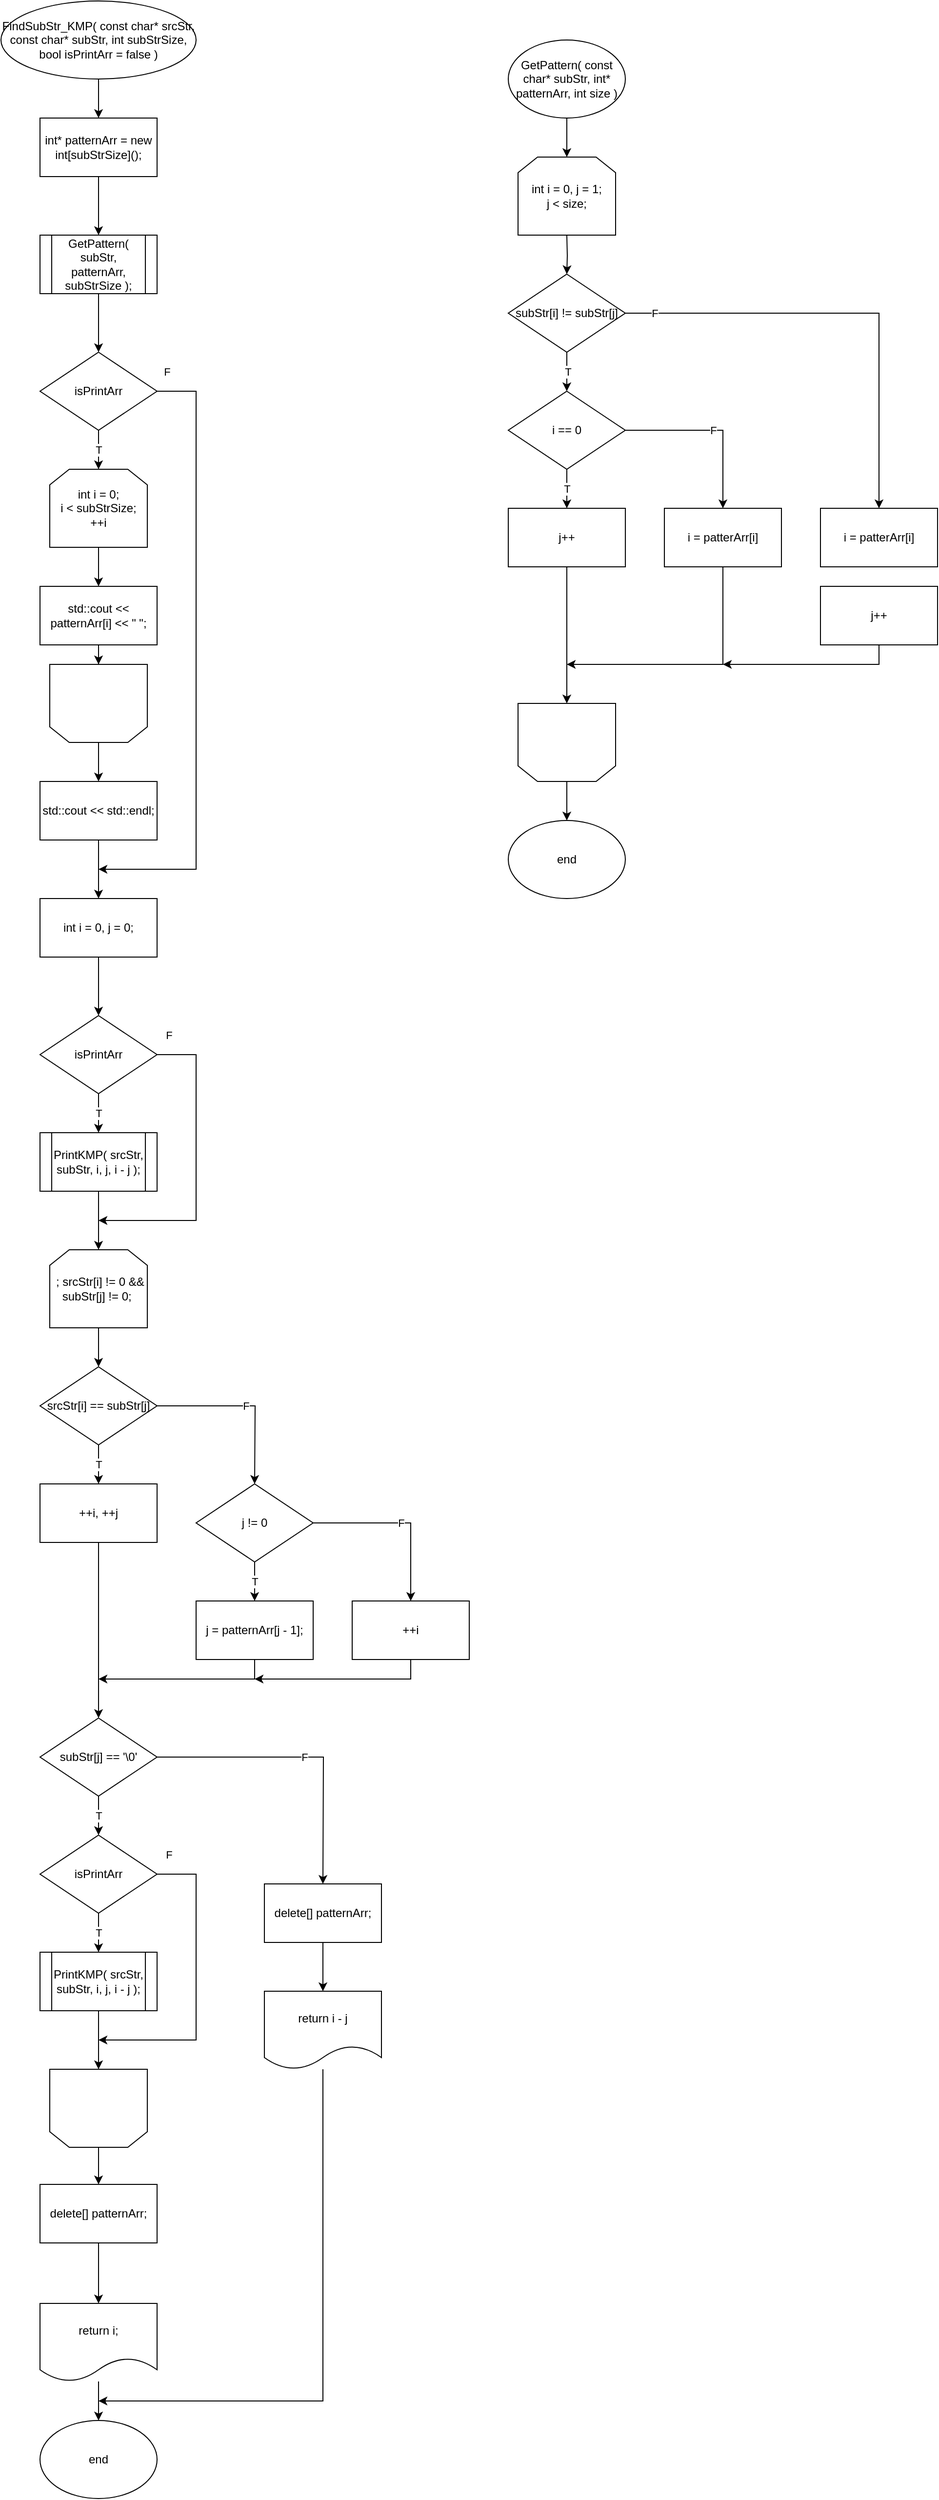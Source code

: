 <mxfile version="19.0.1" type="device"><diagram id="c1a4Aga8W0hq7SaovfSj" name="페이지-1"><mxGraphModel dx="3510" dy="4925" grid="1" gridSize="10" guides="1" tooltips="1" connect="1" arrows="1" fold="1" page="1" pageScale="1" pageWidth="827" pageHeight="1169" math="0" shadow="0"><root><mxCell id="0"/><mxCell id="1" parent="0"/><mxCell id="M3o5lYQUbcxazXzlPJ8T-35" value="" style="edgeStyle=orthogonalEdgeStyle;rounded=0;orthogonalLoop=1;jettySize=auto;html=1;" edge="1" parent="1" source="M3o5lYQUbcxazXzlPJ8T-1"><mxGeometry relative="1" as="geometry"><mxPoint x="620" y="200" as="targetPoint"/></mxGeometry></mxCell><mxCell id="M3o5lYQUbcxazXzlPJ8T-1" value="GetPattern( const char* subStr, int* patternArr, int size )" style="ellipse;whiteSpace=wrap;html=1;" vertex="1" parent="1"><mxGeometry x="560" y="80" width="120" height="80" as="geometry"/></mxCell><mxCell id="M3o5lYQUbcxazXzlPJ8T-3" value="int i = 0, j = 1;&lt;br&gt;j &amp;lt; size;" style="shape=loopLimit;whiteSpace=wrap;html=1;" vertex="1" parent="1"><mxGeometry x="570" y="200" width="100" height="80" as="geometry"/></mxCell><mxCell id="M3o5lYQUbcxazXzlPJ8T-8" value="" style="edgeStyle=orthogonalEdgeStyle;rounded=0;orthogonalLoop=1;jettySize=auto;html=1;" edge="1" parent="1" target="M3o5lYQUbcxazXzlPJ8T-7"><mxGeometry relative="1" as="geometry"><mxPoint x="620" y="280" as="sourcePoint"/></mxGeometry></mxCell><mxCell id="M3o5lYQUbcxazXzlPJ8T-23" value="T" style="edgeStyle=orthogonalEdgeStyle;rounded=0;orthogonalLoop=1;jettySize=auto;html=1;entryX=0.5;entryY=0;entryDx=0;entryDy=0;" edge="1" parent="1" source="M3o5lYQUbcxazXzlPJ8T-7"><mxGeometry relative="1" as="geometry"><mxPoint x="620" y="440" as="targetPoint"/></mxGeometry></mxCell><mxCell id="M3o5lYQUbcxazXzlPJ8T-87" value="F" style="edgeStyle=orthogonalEdgeStyle;rounded=0;orthogonalLoop=1;jettySize=auto;html=1;entryX=0.5;entryY=0;entryDx=0;entryDy=0;" edge="1" parent="1" source="M3o5lYQUbcxazXzlPJ8T-7" target="M3o5lYQUbcxazXzlPJ8T-86"><mxGeometry x="-0.87" relative="1" as="geometry"><mxPoint as="offset"/></mxGeometry></mxCell><mxCell id="M3o5lYQUbcxazXzlPJ8T-7" value="subStr[i] != subStr[j]" style="rhombus;whiteSpace=wrap;html=1;" vertex="1" parent="1"><mxGeometry x="560" y="320" width="120" height="80" as="geometry"/></mxCell><mxCell id="M3o5lYQUbcxazXzlPJ8T-93" value="" style="edgeStyle=orthogonalEdgeStyle;rounded=0;orthogonalLoop=1;jettySize=auto;html=1;" edge="1" parent="1" source="M3o5lYQUbcxazXzlPJ8T-28" target="M3o5lYQUbcxazXzlPJ8T-92"><mxGeometry relative="1" as="geometry"/></mxCell><mxCell id="M3o5lYQUbcxazXzlPJ8T-28" value="" style="shape=loopLimit;whiteSpace=wrap;html=1;flipV=1;" vertex="1" parent="1"><mxGeometry x="570" y="760" width="100" height="80" as="geometry"/></mxCell><mxCell id="M3o5lYQUbcxazXzlPJ8T-38" value="" style="edgeStyle=orthogonalEdgeStyle;rounded=0;orthogonalLoop=1;jettySize=auto;html=1;" edge="1" parent="1" source="M3o5lYQUbcxazXzlPJ8T-37"><mxGeometry relative="1" as="geometry"><mxPoint x="140" y="160.0" as="targetPoint"/></mxGeometry></mxCell><mxCell id="M3o5lYQUbcxazXzlPJ8T-37" value="FindSubStr_KMP( const char* srcStr, const char* subStr, int subStrSize, bool isPrintArr = false )" style="ellipse;whiteSpace=wrap;html=1;" vertex="1" parent="1"><mxGeometry x="40" y="40" width="200" height="80" as="geometry"/></mxCell><mxCell id="M3o5lYQUbcxazXzlPJ8T-72" value="" style="edgeStyle=orthogonalEdgeStyle;rounded=0;orthogonalLoop=1;jettySize=auto;html=1;" edge="1" parent="1" source="M3o5lYQUbcxazXzlPJ8T-40"><mxGeometry relative="1" as="geometry"><mxPoint x="140" y="400" as="targetPoint"/></mxGeometry></mxCell><mxCell id="M3o5lYQUbcxazXzlPJ8T-40" value="GetPattern( subStr, patternArr, subStrSize );" style="shape=process;whiteSpace=wrap;html=1;backgroundOutline=1;" vertex="1" parent="1"><mxGeometry x="80" y="280" width="120" height="60" as="geometry"/></mxCell><mxCell id="M3o5lYQUbcxazXzlPJ8T-82" value="T" style="edgeStyle=orthogonalEdgeStyle;rounded=0;orthogonalLoop=1;jettySize=auto;html=1;" edge="1" parent="1" source="M3o5lYQUbcxazXzlPJ8T-80" target="M3o5lYQUbcxazXzlPJ8T-81"><mxGeometry relative="1" as="geometry"/></mxCell><mxCell id="M3o5lYQUbcxazXzlPJ8T-85" value="F" style="edgeStyle=orthogonalEdgeStyle;rounded=0;orthogonalLoop=1;jettySize=auto;html=1;" edge="1" parent="1" source="M3o5lYQUbcxazXzlPJ8T-80" target="M3o5lYQUbcxazXzlPJ8T-83"><mxGeometry relative="1" as="geometry"/></mxCell><mxCell id="M3o5lYQUbcxazXzlPJ8T-80" value="i == 0" style="rhombus;whiteSpace=wrap;html=1;" vertex="1" parent="1"><mxGeometry x="560" y="440" width="120" height="80" as="geometry"/></mxCell><mxCell id="M3o5lYQUbcxazXzlPJ8T-89" style="edgeStyle=orthogonalEdgeStyle;rounded=0;orthogonalLoop=1;jettySize=auto;html=1;entryX=0.5;entryY=0;entryDx=0;entryDy=0;" edge="1" parent="1" source="M3o5lYQUbcxazXzlPJ8T-81" target="M3o5lYQUbcxazXzlPJ8T-28"><mxGeometry relative="1" as="geometry"/></mxCell><mxCell id="M3o5lYQUbcxazXzlPJ8T-81" value="j++" style="rounded=0;whiteSpace=wrap;html=1;" vertex="1" parent="1"><mxGeometry x="560" y="560" width="120" height="60" as="geometry"/></mxCell><mxCell id="M3o5lYQUbcxazXzlPJ8T-90" style="edgeStyle=orthogonalEdgeStyle;rounded=0;orthogonalLoop=1;jettySize=auto;html=1;" edge="1" parent="1" source="M3o5lYQUbcxazXzlPJ8T-83"><mxGeometry relative="1" as="geometry"><mxPoint x="620" y="720" as="targetPoint"/><Array as="points"><mxPoint x="780" y="720"/><mxPoint x="620" y="720"/></Array></mxGeometry></mxCell><mxCell id="M3o5lYQUbcxazXzlPJ8T-83" value="i = patterArr[i]" style="rounded=0;whiteSpace=wrap;html=1;" vertex="1" parent="1"><mxGeometry x="720" y="560" width="120" height="60" as="geometry"/></mxCell><mxCell id="M3o5lYQUbcxazXzlPJ8T-86" value="i = patterArr[i]" style="rounded=0;whiteSpace=wrap;html=1;" vertex="1" parent="1"><mxGeometry x="880" y="560" width="120" height="60" as="geometry"/></mxCell><mxCell id="M3o5lYQUbcxazXzlPJ8T-91" style="edgeStyle=orthogonalEdgeStyle;rounded=0;orthogonalLoop=1;jettySize=auto;html=1;" edge="1" parent="1" source="M3o5lYQUbcxazXzlPJ8T-88"><mxGeometry relative="1" as="geometry"><mxPoint x="780" y="720" as="targetPoint"/><Array as="points"><mxPoint x="940" y="720"/></Array></mxGeometry></mxCell><mxCell id="M3o5lYQUbcxazXzlPJ8T-88" value="j++" style="rounded=0;whiteSpace=wrap;html=1;" vertex="1" parent="1"><mxGeometry x="880" y="640" width="120" height="60" as="geometry"/></mxCell><mxCell id="M3o5lYQUbcxazXzlPJ8T-92" value="end" style="ellipse;whiteSpace=wrap;html=1;" vertex="1" parent="1"><mxGeometry x="560" y="880" width="120" height="80" as="geometry"/></mxCell><mxCell id="M3o5lYQUbcxazXzlPJ8T-95" value="" style="edgeStyle=orthogonalEdgeStyle;rounded=0;orthogonalLoop=1;jettySize=auto;html=1;" edge="1" parent="1" source="M3o5lYQUbcxazXzlPJ8T-94" target="M3o5lYQUbcxazXzlPJ8T-40"><mxGeometry relative="1" as="geometry"/></mxCell><mxCell id="M3o5lYQUbcxazXzlPJ8T-94" value="int* patternArr = new int[subStrSize]();" style="rounded=0;whiteSpace=wrap;html=1;" vertex="1" parent="1"><mxGeometry x="80" y="160" width="120" height="60" as="geometry"/></mxCell><mxCell id="M3o5lYQUbcxazXzlPJ8T-117" value="" style="edgeStyle=orthogonalEdgeStyle;rounded=0;orthogonalLoop=1;jettySize=auto;html=1;" edge="1" parent="1" source="M3o5lYQUbcxazXzlPJ8T-118"><mxGeometry relative="1" as="geometry"><mxPoint x="140" y="1080" as="targetPoint"/></mxGeometry></mxCell><mxCell id="M3o5lYQUbcxazXzlPJ8T-118" value="&lt;span style=&quot;&quot;&gt;int i = 0, j = 0;&lt;/span&gt;" style="rounded=0;whiteSpace=wrap;html=1;" vertex="1" parent="1"><mxGeometry x="80" y="960" width="120" height="60" as="geometry"/></mxCell><mxCell id="M3o5lYQUbcxazXzlPJ8T-137" value="T" style="edgeStyle=orthogonalEdgeStyle;rounded=0;orthogonalLoop=1;jettySize=auto;html=1;" edge="1" parent="1" source="M3o5lYQUbcxazXzlPJ8T-119" target="M3o5lYQUbcxazXzlPJ8T-131"><mxGeometry relative="1" as="geometry"/></mxCell><mxCell id="M3o5lYQUbcxazXzlPJ8T-140" value="F" style="edgeStyle=orthogonalEdgeStyle;rounded=0;orthogonalLoop=1;jettySize=auto;html=1;exitX=1;exitY=0.5;exitDx=0;exitDy=0;" edge="1" parent="1" source="M3o5lYQUbcxazXzlPJ8T-119"><mxGeometry x="-0.968" y="20" relative="1" as="geometry"><mxPoint x="140" y="930" as="targetPoint"/><Array as="points"><mxPoint x="240" y="440"/><mxPoint x="240" y="930"/></Array><mxPoint as="offset"/></mxGeometry></mxCell><mxCell id="M3o5lYQUbcxazXzlPJ8T-119" value="isPrintArr" style="rhombus;whiteSpace=wrap;html=1;" vertex="1" parent="1"><mxGeometry x="80" y="400" width="120" height="80" as="geometry"/></mxCell><mxCell id="M3o5lYQUbcxazXzlPJ8T-130" value="" style="edgeStyle=orthogonalEdgeStyle;rounded=0;orthogonalLoop=1;jettySize=auto;html=1;" edge="1" parent="1" source="M3o5lYQUbcxazXzlPJ8T-131" target="M3o5lYQUbcxazXzlPJ8T-135"><mxGeometry relative="1" as="geometry"/></mxCell><mxCell id="M3o5lYQUbcxazXzlPJ8T-131" value="int i = 0;&lt;br&gt;i &amp;lt; subStrSize;&lt;br&gt;++i" style="shape=loopLimit;whiteSpace=wrap;html=1;" vertex="1" parent="1"><mxGeometry x="90" y="520" width="100" height="80" as="geometry"/></mxCell><mxCell id="M3o5lYQUbcxazXzlPJ8T-132" value="" style="edgeStyle=orthogonalEdgeStyle;rounded=0;orthogonalLoop=1;jettySize=auto;html=1;" edge="1" parent="1" source="M3o5lYQUbcxazXzlPJ8T-133" target="M3o5lYQUbcxazXzlPJ8T-136"><mxGeometry relative="1" as="geometry"/></mxCell><mxCell id="M3o5lYQUbcxazXzlPJ8T-133" value="" style="shape=loopLimit;whiteSpace=wrap;html=1;flipV=1;" vertex="1" parent="1"><mxGeometry x="90" y="720" width="100" height="80" as="geometry"/></mxCell><mxCell id="M3o5lYQUbcxazXzlPJ8T-134" value="" style="edgeStyle=orthogonalEdgeStyle;rounded=0;orthogonalLoop=1;jettySize=auto;html=1;" edge="1" parent="1" source="M3o5lYQUbcxazXzlPJ8T-135" target="M3o5lYQUbcxazXzlPJ8T-133"><mxGeometry relative="1" as="geometry"/></mxCell><mxCell id="M3o5lYQUbcxazXzlPJ8T-135" value="std::cout &amp;lt;&amp;lt; patternArr[i] &amp;lt;&amp;lt; &quot; &quot;;" style="rounded=0;whiteSpace=wrap;html=1;" vertex="1" parent="1"><mxGeometry x="80" y="640" width="120" height="60" as="geometry"/></mxCell><mxCell id="M3o5lYQUbcxazXzlPJ8T-139" value="" style="edgeStyle=orthogonalEdgeStyle;rounded=0;orthogonalLoop=1;jettySize=auto;html=1;" edge="1" parent="1" source="M3o5lYQUbcxazXzlPJ8T-136" target="M3o5lYQUbcxazXzlPJ8T-118"><mxGeometry relative="1" as="geometry"/></mxCell><mxCell id="M3o5lYQUbcxazXzlPJ8T-136" value="std::cout &amp;lt;&amp;lt; std::endl;" style="rounded=0;whiteSpace=wrap;html=1;" vertex="1" parent="1"><mxGeometry x="80" y="840" width="120" height="60" as="geometry"/></mxCell><mxCell id="M3o5lYQUbcxazXzlPJ8T-141" value="" style="edgeStyle=orthogonalEdgeStyle;rounded=0;orthogonalLoop=1;jettySize=auto;html=1;" edge="1" parent="1" source="M3o5lYQUbcxazXzlPJ8T-142" target="M3o5lYQUbcxazXzlPJ8T-145"><mxGeometry relative="1" as="geometry"/></mxCell><mxCell id="M3o5lYQUbcxazXzlPJ8T-142" value="&amp;nbsp;; srcStr[i] != 0 &amp;amp;&amp;amp; subStr[j] != 0;&amp;nbsp;" style="shape=loopLimit;whiteSpace=wrap;html=1;" vertex="1" parent="1"><mxGeometry x="90" y="1320" width="100" height="80" as="geometry"/></mxCell><mxCell id="M3o5lYQUbcxazXzlPJ8T-143" value="T" style="edgeStyle=orthogonalEdgeStyle;rounded=0;orthogonalLoop=1;jettySize=auto;html=1;" edge="1" parent="1" source="M3o5lYQUbcxazXzlPJ8T-145" target="M3o5lYQUbcxazXzlPJ8T-147"><mxGeometry relative="1" as="geometry"/></mxCell><mxCell id="M3o5lYQUbcxazXzlPJ8T-144" value="F" style="edgeStyle=orthogonalEdgeStyle;rounded=0;orthogonalLoop=1;jettySize=auto;html=1;" edge="1" parent="1" source="M3o5lYQUbcxazXzlPJ8T-145"><mxGeometry relative="1" as="geometry"><mxPoint x="300" y="1560" as="targetPoint"/></mxGeometry></mxCell><mxCell id="M3o5lYQUbcxazXzlPJ8T-145" value="srcStr[i] == subStr[j]" style="rhombus;whiteSpace=wrap;html=1;" vertex="1" parent="1"><mxGeometry x="80" y="1440" width="120" height="80" as="geometry"/></mxCell><mxCell id="M3o5lYQUbcxazXzlPJ8T-146" style="edgeStyle=orthogonalEdgeStyle;rounded=0;orthogonalLoop=1;jettySize=auto;html=1;" edge="1" parent="1" source="M3o5lYQUbcxazXzlPJ8T-147" target="M3o5lYQUbcxazXzlPJ8T-159"><mxGeometry relative="1" as="geometry"/></mxCell><mxCell id="M3o5lYQUbcxazXzlPJ8T-147" value="++i, ++j" style="rounded=0;whiteSpace=wrap;html=1;" vertex="1" parent="1"><mxGeometry x="80" y="1560" width="120" height="60" as="geometry"/></mxCell><mxCell id="M3o5lYQUbcxazXzlPJ8T-148" style="edgeStyle=orthogonalEdgeStyle;rounded=0;orthogonalLoop=1;jettySize=auto;html=1;" edge="1" parent="1" source="M3o5lYQUbcxazXzlPJ8T-149"><mxGeometry relative="1" as="geometry"><mxPoint x="140" y="1760.0" as="targetPoint"/><Array as="points"><mxPoint x="300" y="1760"/></Array></mxGeometry></mxCell><mxCell id="M3o5lYQUbcxazXzlPJ8T-149" value="j = patternArr[j - 1];" style="rounded=0;whiteSpace=wrap;html=1;" vertex="1" parent="1"><mxGeometry x="240" y="1680" width="120" height="60" as="geometry"/></mxCell><mxCell id="M3o5lYQUbcxazXzlPJ8T-150" value="T" style="edgeStyle=orthogonalEdgeStyle;rounded=0;orthogonalLoop=1;jettySize=auto;html=1;" edge="1" parent="1" source="M3o5lYQUbcxazXzlPJ8T-152" target="M3o5lYQUbcxazXzlPJ8T-149"><mxGeometry relative="1" as="geometry"/></mxCell><mxCell id="M3o5lYQUbcxazXzlPJ8T-151" value="F" style="edgeStyle=orthogonalEdgeStyle;rounded=0;orthogonalLoop=1;jettySize=auto;html=1;entryX=0.5;entryY=0;entryDx=0;entryDy=0;" edge="1" parent="1" source="M3o5lYQUbcxazXzlPJ8T-152" target="M3o5lYQUbcxazXzlPJ8T-154"><mxGeometry relative="1" as="geometry"/></mxCell><mxCell id="M3o5lYQUbcxazXzlPJ8T-152" value="j != 0" style="rhombus;whiteSpace=wrap;html=1;" vertex="1" parent="1"><mxGeometry x="240" y="1560" width="120" height="80" as="geometry"/></mxCell><mxCell id="M3o5lYQUbcxazXzlPJ8T-153" style="edgeStyle=orthogonalEdgeStyle;rounded=0;orthogonalLoop=1;jettySize=auto;html=1;" edge="1" parent="1" source="M3o5lYQUbcxazXzlPJ8T-154"><mxGeometry relative="1" as="geometry"><mxPoint x="300" y="1760.0" as="targetPoint"/><Array as="points"><mxPoint x="460" y="1760"/></Array></mxGeometry></mxCell><mxCell id="M3o5lYQUbcxazXzlPJ8T-154" value="++i" style="rounded=0;whiteSpace=wrap;html=1;" vertex="1" parent="1"><mxGeometry x="400" y="1680" width="120" height="60" as="geometry"/></mxCell><mxCell id="M3o5lYQUbcxazXzlPJ8T-175" style="edgeStyle=orthogonalEdgeStyle;rounded=0;orthogonalLoop=1;jettySize=auto;html=1;" edge="1" parent="1" source="M3o5lYQUbcxazXzlPJ8T-156" target="M3o5lYQUbcxazXzlPJ8T-173"><mxGeometry relative="1" as="geometry"/></mxCell><mxCell id="M3o5lYQUbcxazXzlPJ8T-156" value="" style="shape=loopLimit;whiteSpace=wrap;html=1;flipV=1;" vertex="1" parent="1"><mxGeometry x="90" y="2160" width="100" height="80" as="geometry"/></mxCell><mxCell id="M3o5lYQUbcxazXzlPJ8T-158" value="F" style="edgeStyle=orthogonalEdgeStyle;rounded=0;orthogonalLoop=1;jettySize=auto;html=1;entryX=0.5;entryY=0;entryDx=0;entryDy=0;" edge="1" parent="1" source="M3o5lYQUbcxazXzlPJ8T-159"><mxGeometry relative="1" as="geometry"><mxPoint x="370" y="1970.0" as="targetPoint"/></mxGeometry></mxCell><mxCell id="M3o5lYQUbcxazXzlPJ8T-172" value="T" style="edgeStyle=orthogonalEdgeStyle;rounded=0;orthogonalLoop=1;jettySize=auto;html=1;" edge="1" parent="1" source="M3o5lYQUbcxazXzlPJ8T-159" target="M3o5lYQUbcxazXzlPJ8T-169"><mxGeometry relative="1" as="geometry"/></mxCell><mxCell id="M3o5lYQUbcxazXzlPJ8T-159" value="subStr[j] == '\0'" style="rhombus;whiteSpace=wrap;html=1;" vertex="1" parent="1"><mxGeometry x="80" y="1800" width="120" height="80" as="geometry"/></mxCell><mxCell id="M3o5lYQUbcxazXzlPJ8T-181" value="" style="edgeStyle=orthogonalEdgeStyle;rounded=0;orthogonalLoop=1;jettySize=auto;html=1;" edge="1" parent="1" source="M3o5lYQUbcxazXzlPJ8T-161" target="M3o5lYQUbcxazXzlPJ8T-180"><mxGeometry relative="1" as="geometry"/></mxCell><mxCell id="M3o5lYQUbcxazXzlPJ8T-161" value="return i;" style="shape=document;whiteSpace=wrap;html=1;boundedLbl=1;" vertex="1" parent="1"><mxGeometry x="80" y="2400" width="120" height="80" as="geometry"/></mxCell><mxCell id="M3o5lYQUbcxazXzlPJ8T-164" value="T" style="edgeStyle=orthogonalEdgeStyle;rounded=0;orthogonalLoop=1;jettySize=auto;html=1;" edge="1" parent="1" source="M3o5lYQUbcxazXzlPJ8T-162" target="M3o5lYQUbcxazXzlPJ8T-163"><mxGeometry relative="1" as="geometry"/></mxCell><mxCell id="M3o5lYQUbcxazXzlPJ8T-166" value="F" style="edgeStyle=orthogonalEdgeStyle;rounded=0;orthogonalLoop=1;jettySize=auto;html=1;exitX=1;exitY=0.5;exitDx=0;exitDy=0;" edge="1" parent="1" source="M3o5lYQUbcxazXzlPJ8T-162"><mxGeometry x="-0.926" y="20" relative="1" as="geometry"><mxPoint x="140" y="1290" as="targetPoint"/><Array as="points"><mxPoint x="240" y="1120"/><mxPoint x="240" y="1290"/></Array><mxPoint as="offset"/></mxGeometry></mxCell><mxCell id="M3o5lYQUbcxazXzlPJ8T-162" value="isPrintArr" style="rhombus;whiteSpace=wrap;html=1;" vertex="1" parent="1"><mxGeometry x="80" y="1080" width="120" height="80" as="geometry"/></mxCell><mxCell id="M3o5lYQUbcxazXzlPJ8T-165" value="" style="edgeStyle=orthogonalEdgeStyle;rounded=0;orthogonalLoop=1;jettySize=auto;html=1;" edge="1" parent="1" source="M3o5lYQUbcxazXzlPJ8T-163" target="M3o5lYQUbcxazXzlPJ8T-142"><mxGeometry relative="1" as="geometry"/></mxCell><mxCell id="M3o5lYQUbcxazXzlPJ8T-163" value="PrintKMP( srcStr, subStr, i, j, i - j );" style="shape=process;whiteSpace=wrap;html=1;backgroundOutline=1;" vertex="1" parent="1"><mxGeometry x="80" y="1200" width="120" height="60" as="geometry"/></mxCell><mxCell id="M3o5lYQUbcxazXzlPJ8T-167" value="T" style="edgeStyle=orthogonalEdgeStyle;rounded=0;orthogonalLoop=1;jettySize=auto;html=1;" edge="1" parent="1" source="M3o5lYQUbcxazXzlPJ8T-169" target="M3o5lYQUbcxazXzlPJ8T-171"><mxGeometry relative="1" as="geometry"/></mxCell><mxCell id="M3o5lYQUbcxazXzlPJ8T-168" value="F" style="edgeStyle=orthogonalEdgeStyle;rounded=0;orthogonalLoop=1;jettySize=auto;html=1;exitX=1;exitY=0.5;exitDx=0;exitDy=0;" edge="1" parent="1" source="M3o5lYQUbcxazXzlPJ8T-169"><mxGeometry x="-0.926" y="20" relative="1" as="geometry"><mxPoint x="140.0" y="2130" as="targetPoint"/><Array as="points"><mxPoint x="240" y="1960"/><mxPoint x="240" y="2130"/></Array><mxPoint as="offset"/></mxGeometry></mxCell><mxCell id="M3o5lYQUbcxazXzlPJ8T-169" value="isPrintArr" style="rhombus;whiteSpace=wrap;html=1;" vertex="1" parent="1"><mxGeometry x="80" y="1920" width="120" height="80" as="geometry"/></mxCell><mxCell id="M3o5lYQUbcxazXzlPJ8T-170" value="" style="edgeStyle=orthogonalEdgeStyle;rounded=0;orthogonalLoop=1;jettySize=auto;html=1;" edge="1" parent="1" source="M3o5lYQUbcxazXzlPJ8T-171"><mxGeometry relative="1" as="geometry"><mxPoint x="140.0" y="2160" as="targetPoint"/></mxGeometry></mxCell><mxCell id="M3o5lYQUbcxazXzlPJ8T-171" value="PrintKMP( srcStr, subStr, i, j, i - j );" style="shape=process;whiteSpace=wrap;html=1;backgroundOutline=1;" vertex="1" parent="1"><mxGeometry x="80" y="2040" width="120" height="60" as="geometry"/></mxCell><mxCell id="M3o5lYQUbcxazXzlPJ8T-176" style="edgeStyle=orthogonalEdgeStyle;rounded=0;orthogonalLoop=1;jettySize=auto;html=1;entryX=0.5;entryY=0;entryDx=0;entryDy=0;" edge="1" parent="1" source="M3o5lYQUbcxazXzlPJ8T-173" target="M3o5lYQUbcxazXzlPJ8T-161"><mxGeometry relative="1" as="geometry"/></mxCell><mxCell id="M3o5lYQUbcxazXzlPJ8T-173" value="delete[] patternArr;" style="rounded=0;whiteSpace=wrap;html=1;" vertex="1" parent="1"><mxGeometry x="80" y="2278" width="120" height="60" as="geometry"/></mxCell><mxCell id="M3o5lYQUbcxazXzlPJ8T-179" value="" style="edgeStyle=orthogonalEdgeStyle;rounded=0;orthogonalLoop=1;jettySize=auto;html=1;" edge="1" parent="1" source="M3o5lYQUbcxazXzlPJ8T-177" target="M3o5lYQUbcxazXzlPJ8T-178"><mxGeometry relative="1" as="geometry"/></mxCell><mxCell id="M3o5lYQUbcxazXzlPJ8T-177" value="delete[] patternArr;" style="rounded=0;whiteSpace=wrap;html=1;" vertex="1" parent="1"><mxGeometry x="310" y="1970" width="120" height="60" as="geometry"/></mxCell><mxCell id="M3o5lYQUbcxazXzlPJ8T-182" style="edgeStyle=orthogonalEdgeStyle;rounded=0;orthogonalLoop=1;jettySize=auto;html=1;" edge="1" parent="1" source="M3o5lYQUbcxazXzlPJ8T-178"><mxGeometry relative="1" as="geometry"><mxPoint x="140" y="2500" as="targetPoint"/><Array as="points"><mxPoint x="370" y="2500"/></Array></mxGeometry></mxCell><mxCell id="M3o5lYQUbcxazXzlPJ8T-178" value="return i - j" style="shape=document;whiteSpace=wrap;html=1;boundedLbl=1;" vertex="1" parent="1"><mxGeometry x="310" y="2080" width="120" height="80" as="geometry"/></mxCell><mxCell id="M3o5lYQUbcxazXzlPJ8T-180" value="end" style="ellipse;whiteSpace=wrap;html=1;" vertex="1" parent="1"><mxGeometry x="80" y="2520" width="120" height="80" as="geometry"/></mxCell></root></mxGraphModel></diagram></mxfile>